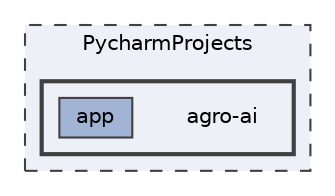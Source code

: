 digraph "/Users/joshuadavies/PycharmProjects/agro-ai"
{
 // LATEX_PDF_SIZE
  bgcolor="transparent";
  edge [fontname=Helvetica,fontsize=10,labelfontname=Helvetica,labelfontsize=10];
  node [fontname=Helvetica,fontsize=10,shape=box,height=0.2,width=0.4];
  compound=true
  subgraph clusterdir_80d3ceb8c2b3bf5f05584a8e11692b54 {
    graph [ bgcolor="#edf0f7", pencolor="grey25", label="PycharmProjects", fontname=Helvetica,fontsize=10 style="filled,dashed", URL="dir_80d3ceb8c2b3bf5f05584a8e11692b54.html",tooltip=""]
  subgraph clusterdir_48274f982a8754099ac3fc72e0c4d1c1 {
    graph [ bgcolor="#edf0f7", pencolor="grey25", label="", fontname=Helvetica,fontsize=10 style="filled,bold", URL="dir_48274f982a8754099ac3fc72e0c4d1c1.html",tooltip=""]
    dir_48274f982a8754099ac3fc72e0c4d1c1 [shape=plaintext, label="agro-ai"];
  dir_a4ccdd78594b8c37ecf40ad7d8dce4ce [label="app", fillcolor="#a2b4d6", color="grey25", style="filled", URL="dir_a4ccdd78594b8c37ecf40ad7d8dce4ce.html",tooltip=""];
  }
  }
}
